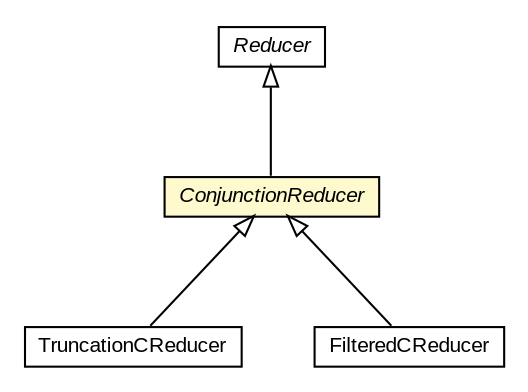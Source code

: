 #!/usr/local/bin/dot
#
# Class diagram 
# Generated by UMLGraph version 5.3 (http://www.umlgraph.org/)
#

digraph G {
	edge [fontname="arial",fontsize=10,labelfontname="arial",labelfontsize=10];
	node [fontname="arial",fontsize=10,shape=plaintext];
	nodesep=0.25;
	ranksep=0.5;
	// context.arch.intelligibility.reducers.TruncationCReducer
	c142553 [label=<<table title="context.arch.intelligibility.reducers.TruncationCReducer" border="0" cellborder="1" cellspacing="0" cellpadding="2" port="p" href="./TruncationCReducer.html">
		<tr><td><table border="0" cellspacing="0" cellpadding="1">
<tr><td align="center" balign="center"> TruncationCReducer </td></tr>
		</table></td></tr>
		</table>>, fontname="arial", fontcolor="black", fontsize=10.0];
	// context.arch.intelligibility.reducers.Reducer
	c142555 [label=<<table title="context.arch.intelligibility.reducers.Reducer" border="0" cellborder="1" cellspacing="0" cellpadding="2" port="p" href="./Reducer.html">
		<tr><td><table border="0" cellspacing="0" cellpadding="1">
<tr><td align="center" balign="center"><font face="arial italic"> Reducer </font></td></tr>
		</table></td></tr>
		</table>>, fontname="arial", fontcolor="black", fontsize=10.0];
	// context.arch.intelligibility.reducers.FilteredCReducer
	c142557 [label=<<table title="context.arch.intelligibility.reducers.FilteredCReducer" border="0" cellborder="1" cellspacing="0" cellpadding="2" port="p" href="./FilteredCReducer.html">
		<tr><td><table border="0" cellspacing="0" cellpadding="1">
<tr><td align="center" balign="center"> FilteredCReducer </td></tr>
		</table></td></tr>
		</table>>, fontname="arial", fontcolor="black", fontsize=10.0];
	// context.arch.intelligibility.reducers.ConjunctionReducer
	c142559 [label=<<table title="context.arch.intelligibility.reducers.ConjunctionReducer" border="0" cellborder="1" cellspacing="0" cellpadding="2" port="p" bgcolor="lemonChiffon" href="./ConjunctionReducer.html">
		<tr><td><table border="0" cellspacing="0" cellpadding="1">
<tr><td align="center" balign="center"><font face="arial italic"> ConjunctionReducer </font></td></tr>
		</table></td></tr>
		</table>>, fontname="arial", fontcolor="black", fontsize=10.0];
	//context.arch.intelligibility.reducers.TruncationCReducer extends context.arch.intelligibility.reducers.ConjunctionReducer
	c142559:p -> c142553:p [dir=back,arrowtail=empty];
	//context.arch.intelligibility.reducers.FilteredCReducer extends context.arch.intelligibility.reducers.ConjunctionReducer
	c142559:p -> c142557:p [dir=back,arrowtail=empty];
	//context.arch.intelligibility.reducers.ConjunctionReducer extends context.arch.intelligibility.reducers.Reducer
	c142555:p -> c142559:p [dir=back,arrowtail=empty];
}

